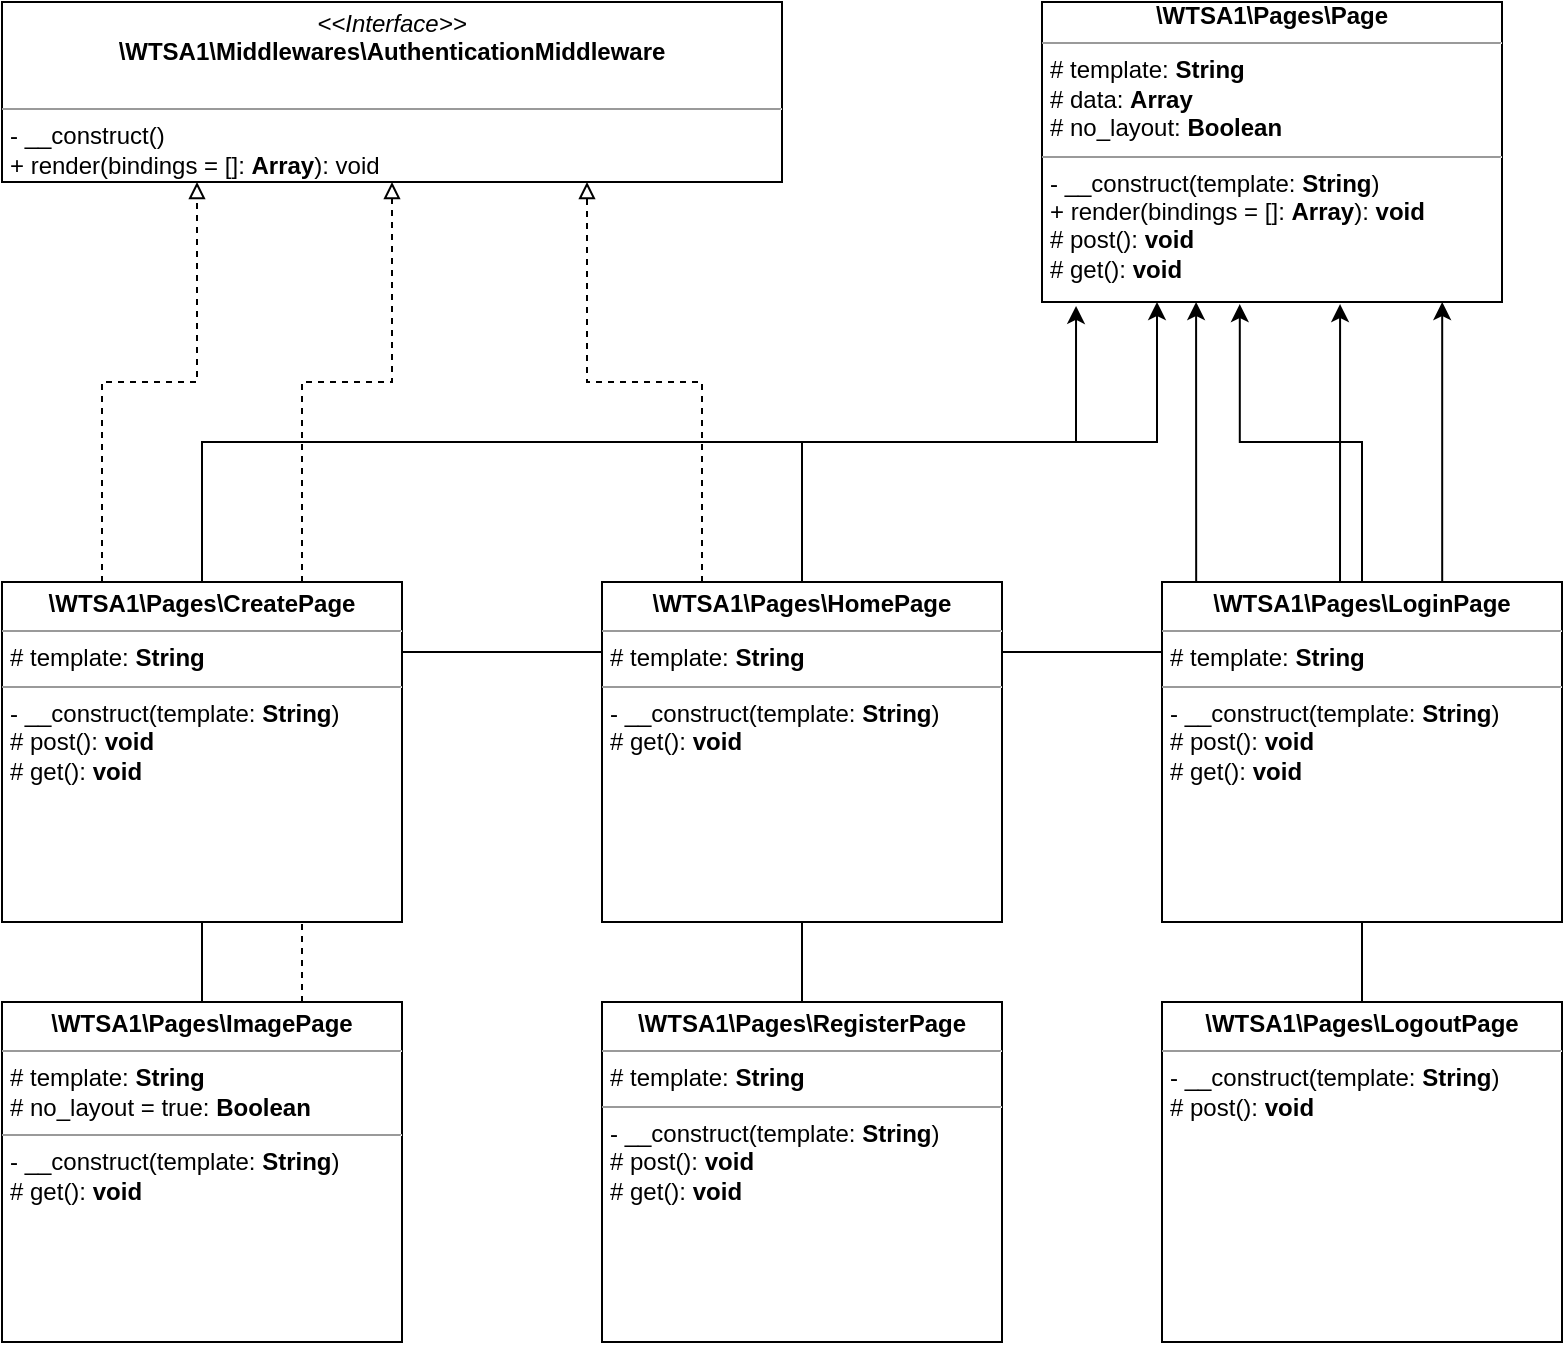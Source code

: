<mxfile version="12.6.5" type="device"><diagram id="sETX4lnZLMLfXf5jLJ1x" name="Page-1"><mxGraphModel dx="1086" dy="-1532" grid="1" gridSize="10" guides="1" tooltips="1" connect="1" arrows="1" fold="1" page="1" pageScale="1" pageWidth="827" pageHeight="1169" math="0" shadow="0"><root><mxCell id="0"/><mxCell id="1" parent="0"/><mxCell id="qCIbvj6BmEARRvM9sUs--6" style="edgeStyle=orthogonalEdgeStyle;rounded=0;orthogonalLoop=1;jettySize=auto;html=1;exitX=0.75;exitY=0;exitDx=0;exitDy=0;endArrow=block;endFill=0;dashed=1;" parent="1" source="qCIbvj6BmEARRvM9sUs--2" target="F31x25Q_BznuyhCgAfGp-10" edge="1"><mxGeometry relative="1" as="geometry"><mxPoint x="173" y="2510" as="targetPoint"/><Array as="points"><mxPoint x="173" y="2540"/><mxPoint x="218" y="2540"/></Array></mxGeometry></mxCell><mxCell id="qCIbvj6BmEARRvM9sUs--3" style="edgeStyle=orthogonalEdgeStyle;rounded=0;orthogonalLoop=1;jettySize=auto;html=1;exitX=0.5;exitY=0;exitDx=0;exitDy=0;entryX=0.335;entryY=1;entryDx=0;entryDy=0;entryPerimeter=0;" parent="1" source="qCIbvj6BmEARRvM9sUs--2" target="F31x25Q_BznuyhCgAfGp-14" edge="1"><mxGeometry relative="1" as="geometry"/></mxCell><mxCell id="F31x25Q_BznuyhCgAfGp-24" style="edgeStyle=orthogonalEdgeStyle;rounded=0;orthogonalLoop=1;jettySize=auto;html=1;exitX=0.5;exitY=0;exitDx=0;exitDy=0;entryX=0.87;entryY=1;entryDx=0;entryDy=0;entryPerimeter=0;" parent="1" source="F31x25Q_BznuyhCgAfGp-19" target="F31x25Q_BznuyhCgAfGp-14" edge="1"><mxGeometry relative="1" as="geometry"/></mxCell><mxCell id="F31x25Q_BznuyhCgAfGp-23" style="edgeStyle=orthogonalEdgeStyle;rounded=0;orthogonalLoop=1;jettySize=auto;html=1;exitX=0.5;exitY=0;exitDx=0;exitDy=0;entryX=0.648;entryY=1.007;entryDx=0;entryDy=0;entryPerimeter=0;" parent="1" source="F31x25Q_BznuyhCgAfGp-18" target="F31x25Q_BznuyhCgAfGp-14" edge="1"><mxGeometry relative="1" as="geometry"/></mxCell><mxCell id="F31x25Q_BznuyhCgAfGp-10" value="&lt;p style=&quot;margin: 0px ; margin-top: 4px ; text-align: center&quot;&gt;&lt;i&gt;&amp;lt;&amp;lt;Interface&amp;gt;&amp;gt;&lt;/i&gt;&lt;br&gt;&lt;b&gt;\WTSA1\Middlewares\AuthenticationMiddleware&lt;/b&gt;&lt;/p&gt;&lt;p style=&quot;margin: 0px ; margin-left: 4px&quot;&gt;&lt;br&gt;&lt;/p&gt;&lt;hr size=&quot;1&quot;&gt;&lt;p style=&quot;margin: 0px ; margin-left: 4px&quot;&gt;- __construct()&lt;br&gt;+ render(bindings = []: &lt;b&gt;Array&lt;/b&gt;): void&lt;/p&gt;" style="verticalAlign=top;align=left;overflow=fill;fontSize=12;fontFamily=Helvetica;html=1;" parent="1" vertex="1"><mxGeometry x="23" y="2350" width="390" height="90" as="geometry"/></mxCell><mxCell id="F31x25Q_BznuyhCgAfGp-14" value="&lt;div style=&quot;text-align: center&quot;&gt;&lt;span&gt;&lt;b&gt;\WTSA1\Pages\&lt;/b&gt;&lt;/span&gt;&lt;b&gt;Page&lt;/b&gt;&lt;/div&gt;&lt;hr size=&quot;1&quot;&gt;&lt;p style=&quot;margin: 0px ; margin-left: 4px&quot;&gt;# template: &lt;b&gt;String&lt;/b&gt;&lt;br&gt;# data: &lt;b&gt;Array&lt;/b&gt;&lt;br&gt;# no_layout:&lt;b&gt; Boolean&lt;/b&gt;&lt;/p&gt;&lt;hr size=&quot;1&quot;&gt;&lt;p style=&quot;margin: 0px ; margin-left: 4px&quot;&gt;- __construct(template: &lt;b&gt;String&lt;/b&gt;)&lt;br&gt;+ render(bindings = []: &lt;b&gt;Array&lt;/b&gt;): &lt;b&gt;void&lt;/b&gt;&lt;br&gt;# post(): &lt;b&gt;void&lt;/b&gt;&lt;br&gt;# get(): &lt;b&gt;void&lt;/b&gt;&lt;/p&gt;" style="verticalAlign=top;align=left;overflow=fill;fontSize=12;fontFamily=Helvetica;html=1;" parent="1" vertex="1"><mxGeometry x="543" y="2350" width="230" height="150" as="geometry"/></mxCell><mxCell id="F31x25Q_BznuyhCgAfGp-20" style="edgeStyle=orthogonalEdgeStyle;rounded=0;orthogonalLoop=1;jettySize=auto;html=1;exitX=0.5;exitY=0;exitDx=0;exitDy=0;entryX=0.074;entryY=1.013;entryDx=0;entryDy=0;entryPerimeter=0;" parent="1" source="F31x25Q_BznuyhCgAfGp-15" target="F31x25Q_BznuyhCgAfGp-14" edge="1"><mxGeometry relative="1" as="geometry"/></mxCell><mxCell id="F31x25Q_BznuyhCgAfGp-27" style="edgeStyle=orthogonalEdgeStyle;rounded=0;orthogonalLoop=1;jettySize=auto;html=1;exitX=0.25;exitY=0;exitDx=0;exitDy=0;entryX=0.25;entryY=1;entryDx=0;entryDy=0;endArrow=block;endFill=0;dashed=1;startArrow=none;startFill=0;" parent="1" source="F31x25Q_BznuyhCgAfGp-15" target="F31x25Q_BznuyhCgAfGp-10" edge="1"><mxGeometry relative="1" as="geometry"><mxPoint x="138" y="2460" as="targetPoint"/></mxGeometry></mxCell><mxCell id="F31x25Q_BznuyhCgAfGp-15" value="&lt;p style=&quot;margin: 0px ; margin-top: 4px ; text-align: center&quot;&gt;&lt;span&gt;&lt;b&gt;\WTSA1\&lt;/b&gt;&lt;/span&gt;&lt;b&gt;Pages\CreatePage&lt;/b&gt;&lt;br&gt;&lt;/p&gt;&lt;hr size=&quot;1&quot;&gt;&lt;p style=&quot;margin: 0px ; margin-left: 4px&quot;&gt;# template: &lt;b&gt;String&lt;/b&gt;&lt;/p&gt;&lt;hr size=&quot;1&quot;&gt;&lt;p style=&quot;margin: 0px ; margin-left: 4px&quot;&gt;- __construct(template:&amp;nbsp;&lt;b&gt;String&lt;/b&gt;)&lt;br&gt;# post():&amp;nbsp;&lt;b&gt;void&lt;/b&gt;&lt;br&gt;# get():&amp;nbsp;&lt;b&gt;void&lt;/b&gt;&lt;br&gt;&lt;/p&gt;" style="verticalAlign=top;align=left;overflow=fill;fontSize=12;fontFamily=Helvetica;html=1;" parent="1" vertex="1"><mxGeometry x="23" y="2640" width="200" height="170" as="geometry"/></mxCell><mxCell id="F31x25Q_BznuyhCgAfGp-21" style="edgeStyle=orthogonalEdgeStyle;rounded=0;orthogonalLoop=1;jettySize=auto;html=1;exitX=0.5;exitY=0;exitDx=0;exitDy=0;entryX=0.25;entryY=1;entryDx=0;entryDy=0;" parent="1" source="F31x25Q_BznuyhCgAfGp-16" target="F31x25Q_BznuyhCgAfGp-14" edge="1"><mxGeometry relative="1" as="geometry"/></mxCell><mxCell id="F31x25Q_BznuyhCgAfGp-28" style="edgeStyle=orthogonalEdgeStyle;rounded=0;orthogonalLoop=1;jettySize=auto;html=1;exitX=0.25;exitY=0;exitDx=0;exitDy=0;entryX=0.75;entryY=1;entryDx=0;entryDy=0;dashed=1;endArrow=block;endFill=0;" parent="1" source="F31x25Q_BznuyhCgAfGp-16" target="F31x25Q_BznuyhCgAfGp-10" edge="1"><mxGeometry relative="1" as="geometry"><mxPoint x="318" y="2460" as="targetPoint"/></mxGeometry></mxCell><mxCell id="F31x25Q_BznuyhCgAfGp-16" value="&lt;p style=&quot;margin: 0px ; margin-top: 4px ; text-align: center&quot;&gt;&lt;span&gt;&lt;b&gt;\WTSA1\&lt;/b&gt;&lt;/span&gt;&lt;b&gt;Pages\HomePage&lt;/b&gt;&lt;br&gt;&lt;/p&gt;&lt;hr size=&quot;1&quot;&gt;&lt;p style=&quot;margin: 0px ; margin-left: 4px&quot;&gt;# template:&amp;nbsp;&lt;b&gt;String&lt;/b&gt;&lt;/p&gt;&lt;hr size=&quot;1&quot;&gt;&lt;p style=&quot;margin: 0px ; margin-left: 4px&quot;&gt;- __construct(template:&amp;nbsp;&lt;b&gt;String&lt;/b&gt;)&lt;br&gt;# get():&amp;nbsp;&lt;b&gt;void&lt;/b&gt;&lt;br&gt;&lt;/p&gt;" style="verticalAlign=top;align=left;overflow=fill;fontSize=12;fontFamily=Helvetica;html=1;" parent="1" vertex="1"><mxGeometry x="323" y="2640" width="200" height="170" as="geometry"/></mxCell><mxCell id="F31x25Q_BznuyhCgAfGp-22" style="edgeStyle=orthogonalEdgeStyle;rounded=0;orthogonalLoop=1;jettySize=auto;html=1;exitX=0.5;exitY=0;exitDx=0;exitDy=0;entryX=0.43;entryY=1.007;entryDx=0;entryDy=0;entryPerimeter=0;" parent="1" source="F31x25Q_BznuyhCgAfGp-17" target="F31x25Q_BznuyhCgAfGp-14" edge="1"><mxGeometry relative="1" as="geometry"/></mxCell><mxCell id="F31x25Q_BznuyhCgAfGp-17" value="&lt;p style=&quot;margin: 0px ; margin-top: 4px ; text-align: center&quot;&gt;&lt;span&gt;&lt;b&gt;\WTSA1\&lt;/b&gt;&lt;/span&gt;&lt;b&gt;Pages\LoginPage&lt;/b&gt;&lt;br&gt;&lt;/p&gt;&lt;hr size=&quot;1&quot;&gt;&lt;p style=&quot;margin: 0px ; margin-left: 4px&quot;&gt;# template:&amp;nbsp;&lt;b&gt;String&lt;/b&gt;&lt;/p&gt;&lt;hr size=&quot;1&quot;&gt;&lt;p style=&quot;margin: 0px ; margin-left: 4px&quot;&gt;- __construct(template:&amp;nbsp;&lt;b&gt;String&lt;/b&gt;)&lt;br&gt;# post():&amp;nbsp;&lt;b&gt;void&lt;/b&gt;&lt;br&gt;# get():&amp;nbsp;&lt;b&gt;void&lt;/b&gt;&lt;br&gt;&lt;/p&gt;" style="verticalAlign=top;align=left;overflow=fill;fontSize=12;fontFamily=Helvetica;html=1;" parent="1" vertex="1"><mxGeometry x="603" y="2640" width="200" height="170" as="geometry"/></mxCell><mxCell id="F31x25Q_BznuyhCgAfGp-18" value="&lt;p style=&quot;margin: 0px ; margin-top: 4px ; text-align: center&quot;&gt;&lt;span&gt;&lt;b&gt;\WTSA1\&lt;/b&gt;&lt;/span&gt;&lt;b&gt;Pages\RegisterPage&lt;/b&gt;&lt;br&gt;&lt;/p&gt;&lt;hr size=&quot;1&quot;&gt;&lt;p style=&quot;margin: 0px ; margin-left: 4px&quot;&gt;# template:&amp;nbsp;&lt;b&gt;String&lt;/b&gt;&lt;/p&gt;&lt;hr size=&quot;1&quot;&gt;&lt;p style=&quot;margin: 0px ; margin-left: 4px&quot;&gt;- __construct(template:&amp;nbsp;&lt;b&gt;String&lt;/b&gt;)&lt;br&gt;# post():&amp;nbsp;&lt;b&gt;void&lt;/b&gt;&lt;br&gt;# get():&amp;nbsp;&lt;b&gt;void&lt;/b&gt;&lt;br&gt;&lt;/p&gt;" style="verticalAlign=top;align=left;overflow=fill;fontSize=12;fontFamily=Helvetica;html=1;" parent="1" vertex="1"><mxGeometry x="323" y="2850" width="200" height="170" as="geometry"/></mxCell><mxCell id="F31x25Q_BznuyhCgAfGp-19" value="&lt;p style=&quot;margin: 0px ; margin-top: 4px ; text-align: center&quot;&gt;&lt;span&gt;&lt;b&gt;\WTSA1\&lt;/b&gt;&lt;/span&gt;&lt;b&gt;Pages\LogoutPage&lt;/b&gt;&lt;/p&gt;&lt;hr size=&quot;1&quot;&gt;&lt;p style=&quot;margin: 0px ; margin-left: 4px&quot;&gt;- __construct(template:&amp;nbsp;&lt;b&gt;String&lt;/b&gt;)&lt;br&gt;# post():&amp;nbsp;&lt;b&gt;void&lt;/b&gt;&lt;br&gt;&lt;/p&gt;" style="verticalAlign=top;align=left;overflow=fill;fontSize=12;fontFamily=Helvetica;html=1;" parent="1" vertex="1"><mxGeometry x="603" y="2850" width="200" height="170" as="geometry"/></mxCell><mxCell id="qCIbvj6BmEARRvM9sUs--2" value="&lt;p style=&quot;margin: 0px ; margin-top: 4px ; text-align: center&quot;&gt;&lt;span&gt;&lt;b&gt;\WTSA1\&lt;/b&gt;&lt;/span&gt;&lt;b&gt;Pages\ImagePage&lt;/b&gt;&lt;br&gt;&lt;/p&gt;&lt;hr size=&quot;1&quot;&gt;&lt;p style=&quot;margin: 0px ; margin-left: 4px&quot;&gt;# template:&amp;nbsp;&lt;b&gt;String&lt;/b&gt;&lt;br&gt;# no_layout = true:&lt;b&gt; Boolean&lt;/b&gt;&lt;/p&gt;&lt;hr size=&quot;1&quot;&gt;&lt;p style=&quot;margin: 0px ; margin-left: 4px&quot;&gt;- __construct(template:&amp;nbsp;&lt;b&gt;String&lt;/b&gt;)&lt;br&gt;# get():&amp;nbsp;&lt;b&gt;void&lt;/b&gt;&lt;br&gt;&lt;/p&gt;" style="verticalAlign=top;align=left;overflow=fill;fontSize=12;fontFamily=Helvetica;html=1;" parent="1" vertex="1"><mxGeometry x="23" y="2850" width="200" height="170" as="geometry"/></mxCell></root></mxGraphModel></diagram></mxfile>